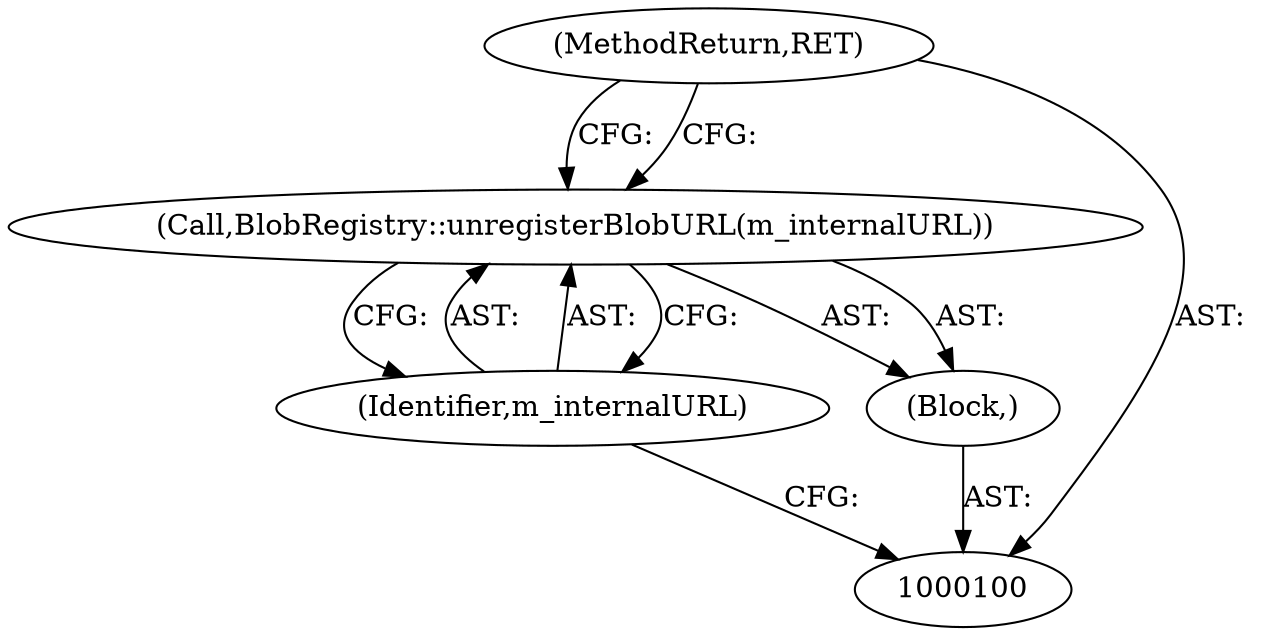 digraph "0_Chrome_d0c31f0342cefc46a3b3d80359a9779d044d4c0d_20" {
"1000104" [label="(MethodReturn,RET)"];
"1000101" [label="(Block,)"];
"1000103" [label="(Identifier,m_internalURL)"];
"1000102" [label="(Call,BlobRegistry::unregisterBlobURL(m_internalURL))"];
"1000104" -> "1000100"  [label="AST: "];
"1000104" -> "1000102"  [label="CFG: "];
"1000101" -> "1000100"  [label="AST: "];
"1000102" -> "1000101"  [label="AST: "];
"1000103" -> "1000102"  [label="AST: "];
"1000103" -> "1000100"  [label="CFG: "];
"1000102" -> "1000103"  [label="CFG: "];
"1000102" -> "1000101"  [label="AST: "];
"1000102" -> "1000103"  [label="CFG: "];
"1000103" -> "1000102"  [label="AST: "];
"1000104" -> "1000102"  [label="CFG: "];
}
